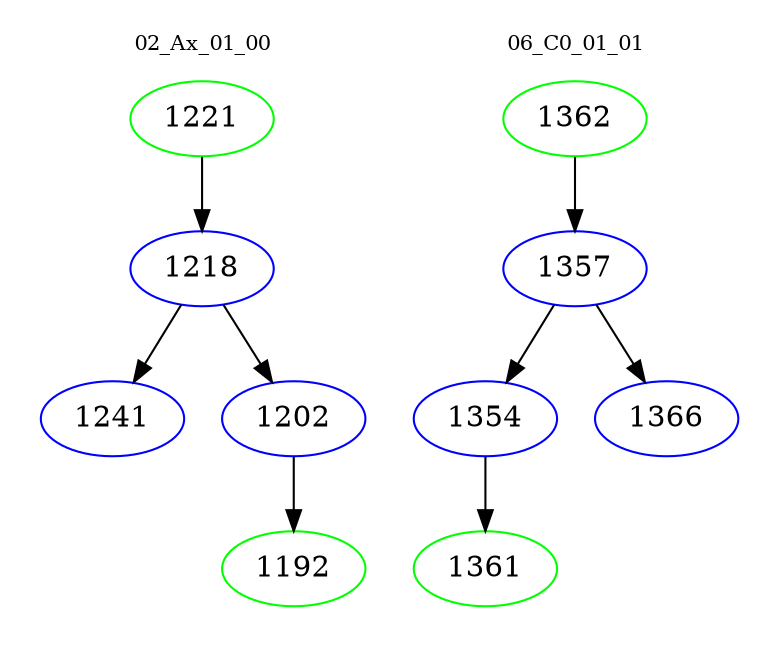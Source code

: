 digraph{
subgraph cluster_0 {
color = white
label = "02_Ax_01_00";
fontsize=10;
T0_1221 [label="1221", color="green"]
T0_1221 -> T0_1218 [color="black"]
T0_1218 [label="1218", color="blue"]
T0_1218 -> T0_1241 [color="black"]
T0_1241 [label="1241", color="blue"]
T0_1218 -> T0_1202 [color="black"]
T0_1202 [label="1202", color="blue"]
T0_1202 -> T0_1192 [color="black"]
T0_1192 [label="1192", color="green"]
}
subgraph cluster_1 {
color = white
label = "06_C0_01_01";
fontsize=10;
T1_1362 [label="1362", color="green"]
T1_1362 -> T1_1357 [color="black"]
T1_1357 [label="1357", color="blue"]
T1_1357 -> T1_1354 [color="black"]
T1_1354 [label="1354", color="blue"]
T1_1354 -> T1_1361 [color="black"]
T1_1361 [label="1361", color="green"]
T1_1357 -> T1_1366 [color="black"]
T1_1366 [label="1366", color="blue"]
}
}
